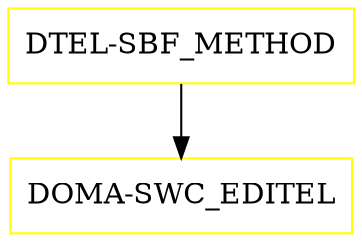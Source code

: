 digraph G {
  "DTEL-SBF_METHOD" [shape=box,color=yellow];
  "DOMA-SWC_EDITEL" [shape=box,color=yellow,URL="./DOMA_SWC_EDITEL.html"];
  "DTEL-SBF_METHOD" -> "DOMA-SWC_EDITEL";
}
